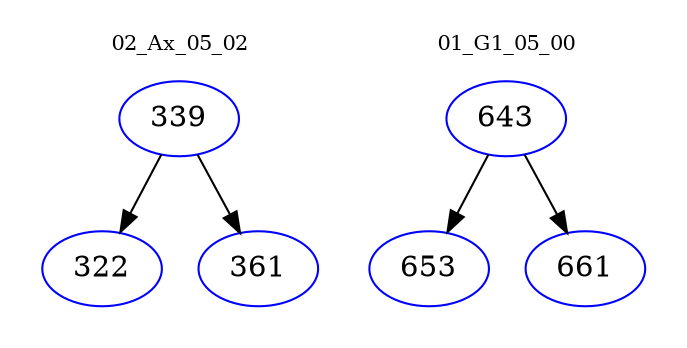 digraph{
subgraph cluster_0 {
color = white
label = "02_Ax_05_02";
fontsize=10;
T0_339 [label="339", color="blue"]
T0_339 -> T0_322 [color="black"]
T0_322 [label="322", color="blue"]
T0_339 -> T0_361 [color="black"]
T0_361 [label="361", color="blue"]
}
subgraph cluster_1 {
color = white
label = "01_G1_05_00";
fontsize=10;
T1_643 [label="643", color="blue"]
T1_643 -> T1_653 [color="black"]
T1_653 [label="653", color="blue"]
T1_643 -> T1_661 [color="black"]
T1_661 [label="661", color="blue"]
}
}
